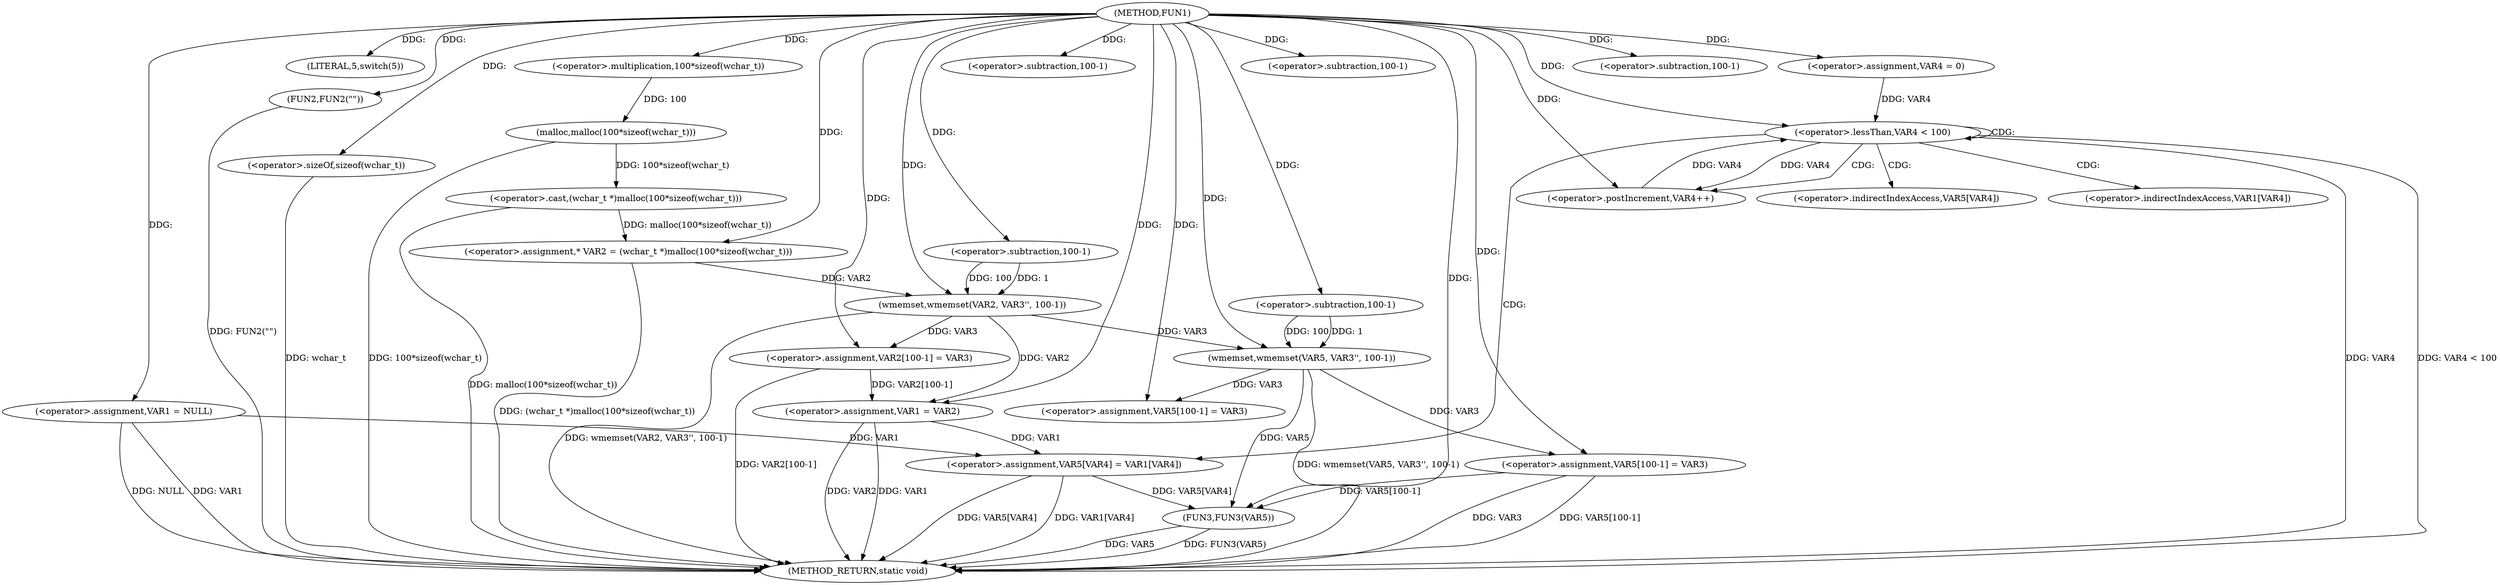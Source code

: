 digraph FUN1 {  
"1000100" [label = "(METHOD,FUN1)" ]
"1000184" [label = "(METHOD_RETURN,static void)" ]
"1000103" [label = "(<operator>.assignment,VAR1 = NULL)" ]
"1000107" [label = "(LITERAL,5,switch(5))" ]
"1000110" [label = "(FUN2,FUN2(\"\"))" ]
"1000116" [label = "(<operator>.assignment,* VAR2 = (wchar_t *)malloc(100*sizeof(wchar_t)))" ]
"1000118" [label = "(<operator>.cast,(wchar_t *)malloc(100*sizeof(wchar_t)))" ]
"1000120" [label = "(malloc,malloc(100*sizeof(wchar_t)))" ]
"1000121" [label = "(<operator>.multiplication,100*sizeof(wchar_t))" ]
"1000123" [label = "(<operator>.sizeOf,sizeof(wchar_t))" ]
"1000125" [label = "(wmemset,wmemset(VAR2, VAR3'', 100-1))" ]
"1000128" [label = "(<operator>.subtraction,100-1)" ]
"1000131" [label = "(<operator>.assignment,VAR2[100-1] = VAR3)" ]
"1000134" [label = "(<operator>.subtraction,100-1)" ]
"1000138" [label = "(<operator>.assignment,VAR1 = VAR2)" ]
"1000145" [label = "(wmemset,wmemset(VAR5, VAR3'', 100-1))" ]
"1000148" [label = "(<operator>.subtraction,100-1)" ]
"1000151" [label = "(<operator>.assignment,VAR5[100-1] = VAR3)" ]
"1000154" [label = "(<operator>.subtraction,100-1)" ]
"1000159" [label = "(<operator>.assignment,VAR4 = 0)" ]
"1000162" [label = "(<operator>.lessThan,VAR4 < 100)" ]
"1000165" [label = "(<operator>.postIncrement,VAR4++)" ]
"1000168" [label = "(<operator>.assignment,VAR5[VAR4] = VAR1[VAR4])" ]
"1000175" [label = "(<operator>.assignment,VAR5[100-1] = VAR3)" ]
"1000178" [label = "(<operator>.subtraction,100-1)" ]
"1000182" [label = "(FUN3,FUN3(VAR5))" ]
"1000169" [label = "(<operator>.indirectIndexAccess,VAR5[VAR4])" ]
"1000172" [label = "(<operator>.indirectIndexAccess,VAR1[VAR4])" ]
  "1000168" -> "1000184"  [ label = "DDG: VAR1[VAR4]"] 
  "1000125" -> "1000184"  [ label = "DDG: wmemset(VAR2, VAR3'', 100-1)"] 
  "1000168" -> "1000184"  [ label = "DDG: VAR5[VAR4]"] 
  "1000103" -> "1000184"  [ label = "DDG: VAR1"] 
  "1000103" -> "1000184"  [ label = "DDG: NULL"] 
  "1000138" -> "1000184"  [ label = "DDG: VAR2"] 
  "1000175" -> "1000184"  [ label = "DDG: VAR3"] 
  "1000120" -> "1000184"  [ label = "DDG: 100*sizeof(wchar_t)"] 
  "1000175" -> "1000184"  [ label = "DDG: VAR5[100-1]"] 
  "1000116" -> "1000184"  [ label = "DDG: (wchar_t *)malloc(100*sizeof(wchar_t))"] 
  "1000145" -> "1000184"  [ label = "DDG: wmemset(VAR5, VAR3'', 100-1)"] 
  "1000182" -> "1000184"  [ label = "DDG: FUN3(VAR5)"] 
  "1000131" -> "1000184"  [ label = "DDG: VAR2[100-1]"] 
  "1000138" -> "1000184"  [ label = "DDG: VAR1"] 
  "1000110" -> "1000184"  [ label = "DDG: FUN2(\"\")"] 
  "1000118" -> "1000184"  [ label = "DDG: malloc(100*sizeof(wchar_t))"] 
  "1000162" -> "1000184"  [ label = "DDG: VAR4"] 
  "1000162" -> "1000184"  [ label = "DDG: VAR4 < 100"] 
  "1000182" -> "1000184"  [ label = "DDG: VAR5"] 
  "1000123" -> "1000184"  [ label = "DDG: wchar_t"] 
  "1000100" -> "1000103"  [ label = "DDG: "] 
  "1000100" -> "1000107"  [ label = "DDG: "] 
  "1000100" -> "1000110"  [ label = "DDG: "] 
  "1000118" -> "1000116"  [ label = "DDG: malloc(100*sizeof(wchar_t))"] 
  "1000100" -> "1000116"  [ label = "DDG: "] 
  "1000120" -> "1000118"  [ label = "DDG: 100*sizeof(wchar_t)"] 
  "1000121" -> "1000120"  [ label = "DDG: 100"] 
  "1000100" -> "1000121"  [ label = "DDG: "] 
  "1000100" -> "1000123"  [ label = "DDG: "] 
  "1000116" -> "1000125"  [ label = "DDG: VAR2"] 
  "1000100" -> "1000125"  [ label = "DDG: "] 
  "1000128" -> "1000125"  [ label = "DDG: 100"] 
  "1000128" -> "1000125"  [ label = "DDG: 1"] 
  "1000100" -> "1000128"  [ label = "DDG: "] 
  "1000125" -> "1000131"  [ label = "DDG: VAR3"] 
  "1000100" -> "1000131"  [ label = "DDG: "] 
  "1000100" -> "1000134"  [ label = "DDG: "] 
  "1000125" -> "1000138"  [ label = "DDG: VAR2"] 
  "1000131" -> "1000138"  [ label = "DDG: VAR2[100-1]"] 
  "1000100" -> "1000138"  [ label = "DDG: "] 
  "1000100" -> "1000145"  [ label = "DDG: "] 
  "1000125" -> "1000145"  [ label = "DDG: VAR3"] 
  "1000148" -> "1000145"  [ label = "DDG: 100"] 
  "1000148" -> "1000145"  [ label = "DDG: 1"] 
  "1000100" -> "1000148"  [ label = "DDG: "] 
  "1000145" -> "1000151"  [ label = "DDG: VAR3"] 
  "1000100" -> "1000151"  [ label = "DDG: "] 
  "1000100" -> "1000154"  [ label = "DDG: "] 
  "1000100" -> "1000159"  [ label = "DDG: "] 
  "1000159" -> "1000162"  [ label = "DDG: VAR4"] 
  "1000165" -> "1000162"  [ label = "DDG: VAR4"] 
  "1000100" -> "1000162"  [ label = "DDG: "] 
  "1000162" -> "1000165"  [ label = "DDG: VAR4"] 
  "1000100" -> "1000165"  [ label = "DDG: "] 
  "1000103" -> "1000168"  [ label = "DDG: VAR1"] 
  "1000138" -> "1000168"  [ label = "DDG: VAR1"] 
  "1000100" -> "1000175"  [ label = "DDG: "] 
  "1000145" -> "1000175"  [ label = "DDG: VAR3"] 
  "1000100" -> "1000178"  [ label = "DDG: "] 
  "1000168" -> "1000182"  [ label = "DDG: VAR5[VAR4]"] 
  "1000175" -> "1000182"  [ label = "DDG: VAR5[100-1]"] 
  "1000145" -> "1000182"  [ label = "DDG: VAR5"] 
  "1000100" -> "1000182"  [ label = "DDG: "] 
  "1000162" -> "1000168"  [ label = "CDG: "] 
  "1000162" -> "1000162"  [ label = "CDG: "] 
  "1000162" -> "1000165"  [ label = "CDG: "] 
  "1000162" -> "1000172"  [ label = "CDG: "] 
  "1000162" -> "1000169"  [ label = "CDG: "] 
}
